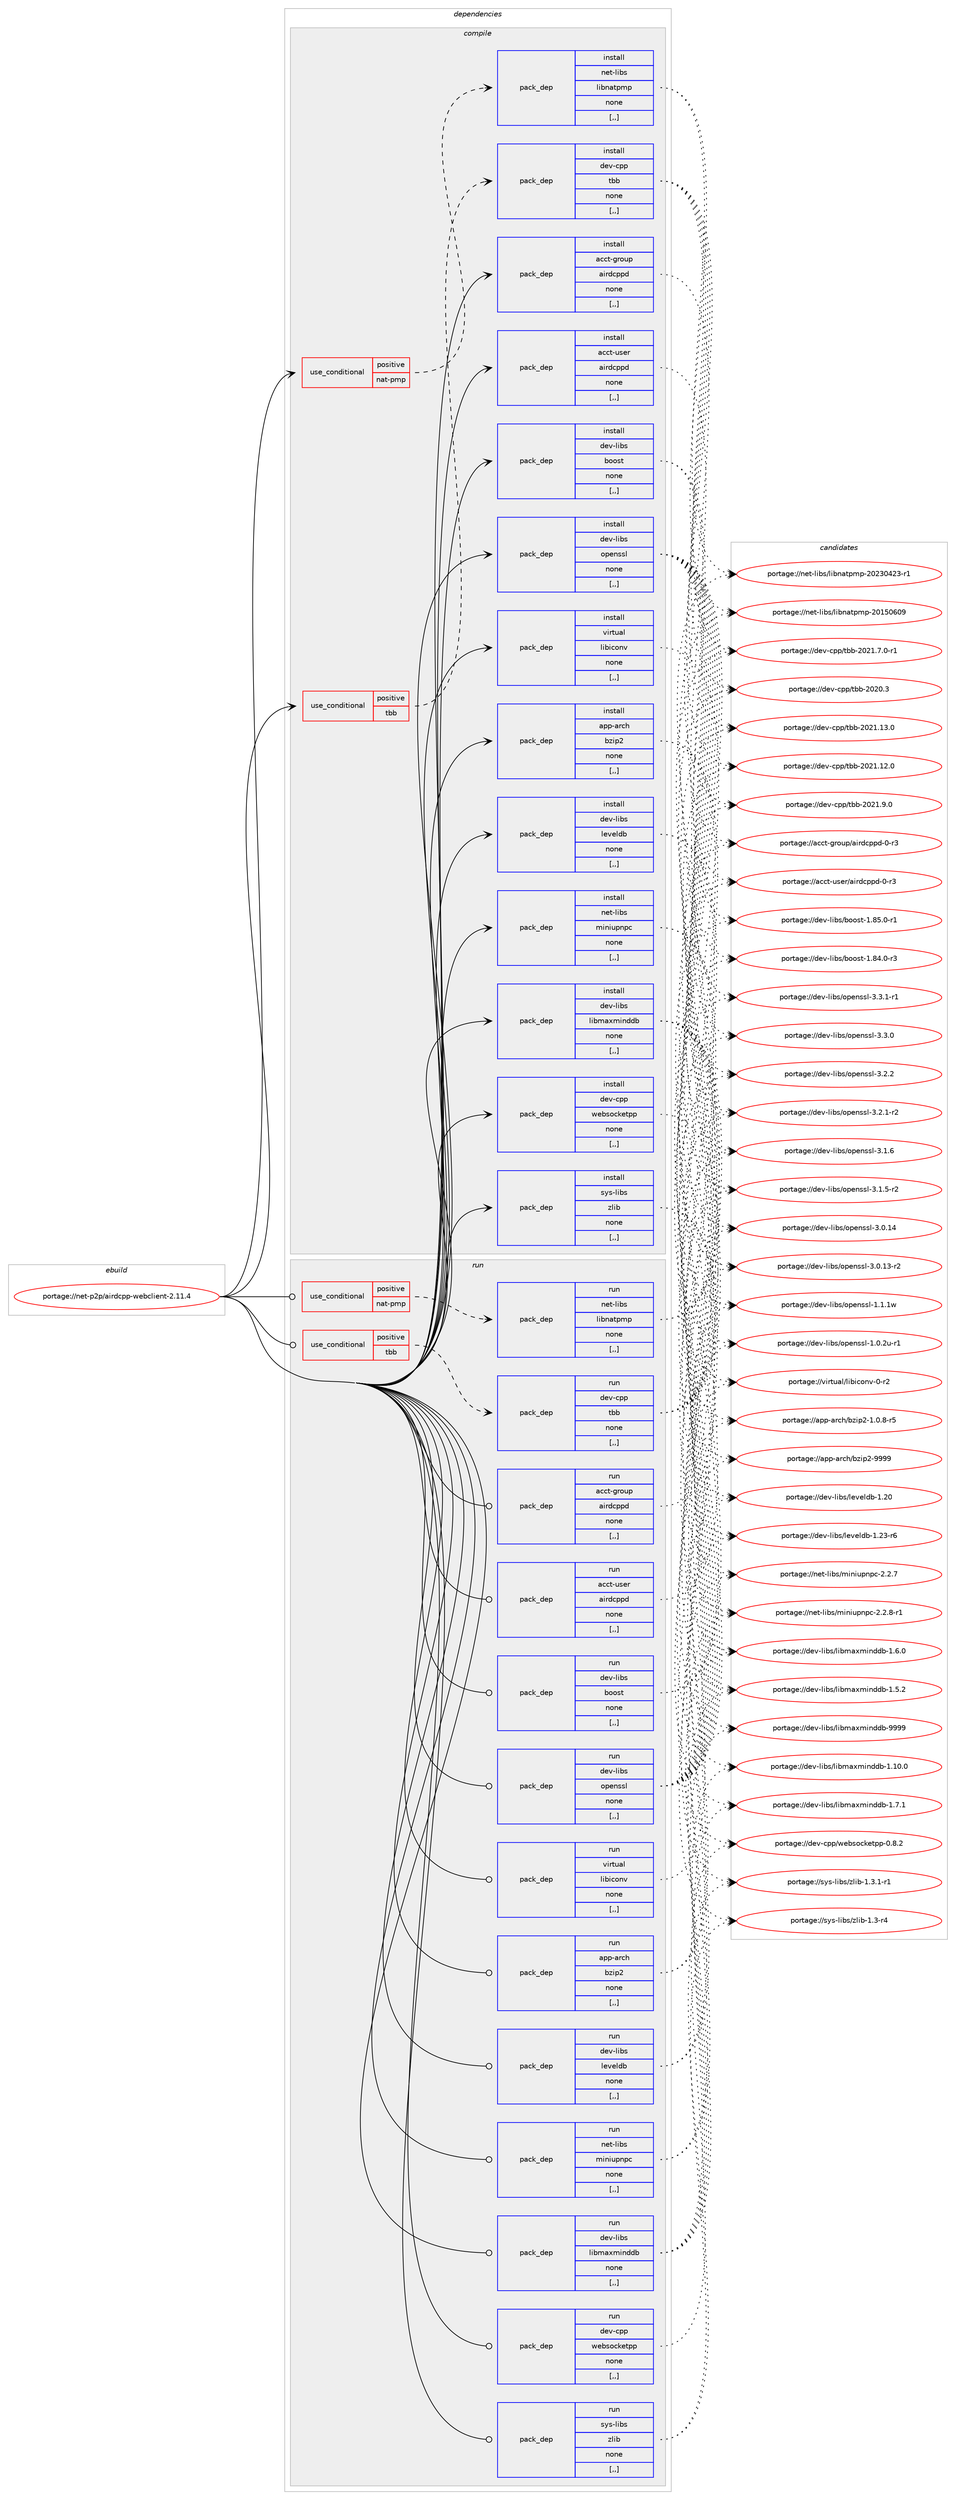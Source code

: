 digraph prolog {

# *************
# Graph options
# *************

newrank=true;
concentrate=true;
compound=true;
graph [rankdir=LR,fontname=Helvetica,fontsize=10,ranksep=1.5];#, ranksep=2.5, nodesep=0.2];
edge  [arrowhead=vee];
node  [fontname=Helvetica,fontsize=10];

# **********
# The ebuild
# **********

subgraph cluster_leftcol {
color=gray;
label=<<i>ebuild</i>>;
id [label="portage://net-p2p/airdcpp-webclient-2.11.4", color=red, width=4, href="../net-p2p/airdcpp-webclient-2.11.4.svg"];
}

# ****************
# The dependencies
# ****************

subgraph cluster_midcol {
color=gray;
label=<<i>dependencies</i>>;
subgraph cluster_compile {
fillcolor="#eeeeee";
style=filled;
label=<<i>compile</i>>;
subgraph cond100244 {
dependency380164 [label=<<TABLE BORDER="0" CELLBORDER="1" CELLSPACING="0" CELLPADDING="4"><TR><TD ROWSPAN="3" CELLPADDING="10">use_conditional</TD></TR><TR><TD>positive</TD></TR><TR><TD>nat-pmp</TD></TR></TABLE>>, shape=none, color=red];
subgraph pack277182 {
dependency380165 [label=<<TABLE BORDER="0" CELLBORDER="1" CELLSPACING="0" CELLPADDING="4" WIDTH="220"><TR><TD ROWSPAN="6" CELLPADDING="30">pack_dep</TD></TR><TR><TD WIDTH="110">install</TD></TR><TR><TD>net-libs</TD></TR><TR><TD>libnatpmp</TD></TR><TR><TD>none</TD></TR><TR><TD>[,,]</TD></TR></TABLE>>, shape=none, color=blue];
}
dependency380164:e -> dependency380165:w [weight=20,style="dashed",arrowhead="vee"];
}
id:e -> dependency380164:w [weight=20,style="solid",arrowhead="vee"];
subgraph cond100245 {
dependency380166 [label=<<TABLE BORDER="0" CELLBORDER="1" CELLSPACING="0" CELLPADDING="4"><TR><TD ROWSPAN="3" CELLPADDING="10">use_conditional</TD></TR><TR><TD>positive</TD></TR><TR><TD>tbb</TD></TR></TABLE>>, shape=none, color=red];
subgraph pack277183 {
dependency380167 [label=<<TABLE BORDER="0" CELLBORDER="1" CELLSPACING="0" CELLPADDING="4" WIDTH="220"><TR><TD ROWSPAN="6" CELLPADDING="30">pack_dep</TD></TR><TR><TD WIDTH="110">install</TD></TR><TR><TD>dev-cpp</TD></TR><TR><TD>tbb</TD></TR><TR><TD>none</TD></TR><TR><TD>[,,]</TD></TR></TABLE>>, shape=none, color=blue];
}
dependency380166:e -> dependency380167:w [weight=20,style="dashed",arrowhead="vee"];
}
id:e -> dependency380166:w [weight=20,style="solid",arrowhead="vee"];
subgraph pack277184 {
dependency380168 [label=<<TABLE BORDER="0" CELLBORDER="1" CELLSPACING="0" CELLPADDING="4" WIDTH="220"><TR><TD ROWSPAN="6" CELLPADDING="30">pack_dep</TD></TR><TR><TD WIDTH="110">install</TD></TR><TR><TD>acct-group</TD></TR><TR><TD>airdcppd</TD></TR><TR><TD>none</TD></TR><TR><TD>[,,]</TD></TR></TABLE>>, shape=none, color=blue];
}
id:e -> dependency380168:w [weight=20,style="solid",arrowhead="vee"];
subgraph pack277185 {
dependency380169 [label=<<TABLE BORDER="0" CELLBORDER="1" CELLSPACING="0" CELLPADDING="4" WIDTH="220"><TR><TD ROWSPAN="6" CELLPADDING="30">pack_dep</TD></TR><TR><TD WIDTH="110">install</TD></TR><TR><TD>acct-user</TD></TR><TR><TD>airdcppd</TD></TR><TR><TD>none</TD></TR><TR><TD>[,,]</TD></TR></TABLE>>, shape=none, color=blue];
}
id:e -> dependency380169:w [weight=20,style="solid",arrowhead="vee"];
subgraph pack277186 {
dependency380170 [label=<<TABLE BORDER="0" CELLBORDER="1" CELLSPACING="0" CELLPADDING="4" WIDTH="220"><TR><TD ROWSPAN="6" CELLPADDING="30">pack_dep</TD></TR><TR><TD WIDTH="110">install</TD></TR><TR><TD>app-arch</TD></TR><TR><TD>bzip2</TD></TR><TR><TD>none</TD></TR><TR><TD>[,,]</TD></TR></TABLE>>, shape=none, color=blue];
}
id:e -> dependency380170:w [weight=20,style="solid",arrowhead="vee"];
subgraph pack277187 {
dependency380171 [label=<<TABLE BORDER="0" CELLBORDER="1" CELLSPACING="0" CELLPADDING="4" WIDTH="220"><TR><TD ROWSPAN="6" CELLPADDING="30">pack_dep</TD></TR><TR><TD WIDTH="110">install</TD></TR><TR><TD>dev-cpp</TD></TR><TR><TD>websocketpp</TD></TR><TR><TD>none</TD></TR><TR><TD>[,,]</TD></TR></TABLE>>, shape=none, color=blue];
}
id:e -> dependency380171:w [weight=20,style="solid",arrowhead="vee"];
subgraph pack277188 {
dependency380172 [label=<<TABLE BORDER="0" CELLBORDER="1" CELLSPACING="0" CELLPADDING="4" WIDTH="220"><TR><TD ROWSPAN="6" CELLPADDING="30">pack_dep</TD></TR><TR><TD WIDTH="110">install</TD></TR><TR><TD>dev-libs</TD></TR><TR><TD>boost</TD></TR><TR><TD>none</TD></TR><TR><TD>[,,]</TD></TR></TABLE>>, shape=none, color=blue];
}
id:e -> dependency380172:w [weight=20,style="solid",arrowhead="vee"];
subgraph pack277189 {
dependency380173 [label=<<TABLE BORDER="0" CELLBORDER="1" CELLSPACING="0" CELLPADDING="4" WIDTH="220"><TR><TD ROWSPAN="6" CELLPADDING="30">pack_dep</TD></TR><TR><TD WIDTH="110">install</TD></TR><TR><TD>dev-libs</TD></TR><TR><TD>leveldb</TD></TR><TR><TD>none</TD></TR><TR><TD>[,,]</TD></TR></TABLE>>, shape=none, color=blue];
}
id:e -> dependency380173:w [weight=20,style="solid",arrowhead="vee"];
subgraph pack277190 {
dependency380174 [label=<<TABLE BORDER="0" CELLBORDER="1" CELLSPACING="0" CELLPADDING="4" WIDTH="220"><TR><TD ROWSPAN="6" CELLPADDING="30">pack_dep</TD></TR><TR><TD WIDTH="110">install</TD></TR><TR><TD>dev-libs</TD></TR><TR><TD>libmaxminddb</TD></TR><TR><TD>none</TD></TR><TR><TD>[,,]</TD></TR></TABLE>>, shape=none, color=blue];
}
id:e -> dependency380174:w [weight=20,style="solid",arrowhead="vee"];
subgraph pack277191 {
dependency380175 [label=<<TABLE BORDER="0" CELLBORDER="1" CELLSPACING="0" CELLPADDING="4" WIDTH="220"><TR><TD ROWSPAN="6" CELLPADDING="30">pack_dep</TD></TR><TR><TD WIDTH="110">install</TD></TR><TR><TD>dev-libs</TD></TR><TR><TD>openssl</TD></TR><TR><TD>none</TD></TR><TR><TD>[,,]</TD></TR></TABLE>>, shape=none, color=blue];
}
id:e -> dependency380175:w [weight=20,style="solid",arrowhead="vee"];
subgraph pack277192 {
dependency380176 [label=<<TABLE BORDER="0" CELLBORDER="1" CELLSPACING="0" CELLPADDING="4" WIDTH="220"><TR><TD ROWSPAN="6" CELLPADDING="30">pack_dep</TD></TR><TR><TD WIDTH="110">install</TD></TR><TR><TD>net-libs</TD></TR><TR><TD>miniupnpc</TD></TR><TR><TD>none</TD></TR><TR><TD>[,,]</TD></TR></TABLE>>, shape=none, color=blue];
}
id:e -> dependency380176:w [weight=20,style="solid",arrowhead="vee"];
subgraph pack277193 {
dependency380177 [label=<<TABLE BORDER="0" CELLBORDER="1" CELLSPACING="0" CELLPADDING="4" WIDTH="220"><TR><TD ROWSPAN="6" CELLPADDING="30">pack_dep</TD></TR><TR><TD WIDTH="110">install</TD></TR><TR><TD>sys-libs</TD></TR><TR><TD>zlib</TD></TR><TR><TD>none</TD></TR><TR><TD>[,,]</TD></TR></TABLE>>, shape=none, color=blue];
}
id:e -> dependency380177:w [weight=20,style="solid",arrowhead="vee"];
subgraph pack277194 {
dependency380178 [label=<<TABLE BORDER="0" CELLBORDER="1" CELLSPACING="0" CELLPADDING="4" WIDTH="220"><TR><TD ROWSPAN="6" CELLPADDING="30">pack_dep</TD></TR><TR><TD WIDTH="110">install</TD></TR><TR><TD>virtual</TD></TR><TR><TD>libiconv</TD></TR><TR><TD>none</TD></TR><TR><TD>[,,]</TD></TR></TABLE>>, shape=none, color=blue];
}
id:e -> dependency380178:w [weight=20,style="solid",arrowhead="vee"];
}
subgraph cluster_compileandrun {
fillcolor="#eeeeee";
style=filled;
label=<<i>compile and run</i>>;
}
subgraph cluster_run {
fillcolor="#eeeeee";
style=filled;
label=<<i>run</i>>;
subgraph cond100246 {
dependency380179 [label=<<TABLE BORDER="0" CELLBORDER="1" CELLSPACING="0" CELLPADDING="4"><TR><TD ROWSPAN="3" CELLPADDING="10">use_conditional</TD></TR><TR><TD>positive</TD></TR><TR><TD>nat-pmp</TD></TR></TABLE>>, shape=none, color=red];
subgraph pack277195 {
dependency380180 [label=<<TABLE BORDER="0" CELLBORDER="1" CELLSPACING="0" CELLPADDING="4" WIDTH="220"><TR><TD ROWSPAN="6" CELLPADDING="30">pack_dep</TD></TR><TR><TD WIDTH="110">run</TD></TR><TR><TD>net-libs</TD></TR><TR><TD>libnatpmp</TD></TR><TR><TD>none</TD></TR><TR><TD>[,,]</TD></TR></TABLE>>, shape=none, color=blue];
}
dependency380179:e -> dependency380180:w [weight=20,style="dashed",arrowhead="vee"];
}
id:e -> dependency380179:w [weight=20,style="solid",arrowhead="odot"];
subgraph cond100247 {
dependency380181 [label=<<TABLE BORDER="0" CELLBORDER="1" CELLSPACING="0" CELLPADDING="4"><TR><TD ROWSPAN="3" CELLPADDING="10">use_conditional</TD></TR><TR><TD>positive</TD></TR><TR><TD>tbb</TD></TR></TABLE>>, shape=none, color=red];
subgraph pack277196 {
dependency380182 [label=<<TABLE BORDER="0" CELLBORDER="1" CELLSPACING="0" CELLPADDING="4" WIDTH="220"><TR><TD ROWSPAN="6" CELLPADDING="30">pack_dep</TD></TR><TR><TD WIDTH="110">run</TD></TR><TR><TD>dev-cpp</TD></TR><TR><TD>tbb</TD></TR><TR><TD>none</TD></TR><TR><TD>[,,]</TD></TR></TABLE>>, shape=none, color=blue];
}
dependency380181:e -> dependency380182:w [weight=20,style="dashed",arrowhead="vee"];
}
id:e -> dependency380181:w [weight=20,style="solid",arrowhead="odot"];
subgraph pack277197 {
dependency380183 [label=<<TABLE BORDER="0" CELLBORDER="1" CELLSPACING="0" CELLPADDING="4" WIDTH="220"><TR><TD ROWSPAN="6" CELLPADDING="30">pack_dep</TD></TR><TR><TD WIDTH="110">run</TD></TR><TR><TD>acct-group</TD></TR><TR><TD>airdcppd</TD></TR><TR><TD>none</TD></TR><TR><TD>[,,]</TD></TR></TABLE>>, shape=none, color=blue];
}
id:e -> dependency380183:w [weight=20,style="solid",arrowhead="odot"];
subgraph pack277198 {
dependency380184 [label=<<TABLE BORDER="0" CELLBORDER="1" CELLSPACING="0" CELLPADDING="4" WIDTH="220"><TR><TD ROWSPAN="6" CELLPADDING="30">pack_dep</TD></TR><TR><TD WIDTH="110">run</TD></TR><TR><TD>acct-user</TD></TR><TR><TD>airdcppd</TD></TR><TR><TD>none</TD></TR><TR><TD>[,,]</TD></TR></TABLE>>, shape=none, color=blue];
}
id:e -> dependency380184:w [weight=20,style="solid",arrowhead="odot"];
subgraph pack277199 {
dependency380185 [label=<<TABLE BORDER="0" CELLBORDER="1" CELLSPACING="0" CELLPADDING="4" WIDTH="220"><TR><TD ROWSPAN="6" CELLPADDING="30">pack_dep</TD></TR><TR><TD WIDTH="110">run</TD></TR><TR><TD>app-arch</TD></TR><TR><TD>bzip2</TD></TR><TR><TD>none</TD></TR><TR><TD>[,,]</TD></TR></TABLE>>, shape=none, color=blue];
}
id:e -> dependency380185:w [weight=20,style="solid",arrowhead="odot"];
subgraph pack277200 {
dependency380186 [label=<<TABLE BORDER="0" CELLBORDER="1" CELLSPACING="0" CELLPADDING="4" WIDTH="220"><TR><TD ROWSPAN="6" CELLPADDING="30">pack_dep</TD></TR><TR><TD WIDTH="110">run</TD></TR><TR><TD>dev-cpp</TD></TR><TR><TD>websocketpp</TD></TR><TR><TD>none</TD></TR><TR><TD>[,,]</TD></TR></TABLE>>, shape=none, color=blue];
}
id:e -> dependency380186:w [weight=20,style="solid",arrowhead="odot"];
subgraph pack277201 {
dependency380187 [label=<<TABLE BORDER="0" CELLBORDER="1" CELLSPACING="0" CELLPADDING="4" WIDTH="220"><TR><TD ROWSPAN="6" CELLPADDING="30">pack_dep</TD></TR><TR><TD WIDTH="110">run</TD></TR><TR><TD>dev-libs</TD></TR><TR><TD>boost</TD></TR><TR><TD>none</TD></TR><TR><TD>[,,]</TD></TR></TABLE>>, shape=none, color=blue];
}
id:e -> dependency380187:w [weight=20,style="solid",arrowhead="odot"];
subgraph pack277202 {
dependency380188 [label=<<TABLE BORDER="0" CELLBORDER="1" CELLSPACING="0" CELLPADDING="4" WIDTH="220"><TR><TD ROWSPAN="6" CELLPADDING="30">pack_dep</TD></TR><TR><TD WIDTH="110">run</TD></TR><TR><TD>dev-libs</TD></TR><TR><TD>leveldb</TD></TR><TR><TD>none</TD></TR><TR><TD>[,,]</TD></TR></TABLE>>, shape=none, color=blue];
}
id:e -> dependency380188:w [weight=20,style="solid",arrowhead="odot"];
subgraph pack277203 {
dependency380189 [label=<<TABLE BORDER="0" CELLBORDER="1" CELLSPACING="0" CELLPADDING="4" WIDTH="220"><TR><TD ROWSPAN="6" CELLPADDING="30">pack_dep</TD></TR><TR><TD WIDTH="110">run</TD></TR><TR><TD>dev-libs</TD></TR><TR><TD>libmaxminddb</TD></TR><TR><TD>none</TD></TR><TR><TD>[,,]</TD></TR></TABLE>>, shape=none, color=blue];
}
id:e -> dependency380189:w [weight=20,style="solid",arrowhead="odot"];
subgraph pack277204 {
dependency380190 [label=<<TABLE BORDER="0" CELLBORDER="1" CELLSPACING="0" CELLPADDING="4" WIDTH="220"><TR><TD ROWSPAN="6" CELLPADDING="30">pack_dep</TD></TR><TR><TD WIDTH="110">run</TD></TR><TR><TD>dev-libs</TD></TR><TR><TD>openssl</TD></TR><TR><TD>none</TD></TR><TR><TD>[,,]</TD></TR></TABLE>>, shape=none, color=blue];
}
id:e -> dependency380190:w [weight=20,style="solid",arrowhead="odot"];
subgraph pack277205 {
dependency380191 [label=<<TABLE BORDER="0" CELLBORDER="1" CELLSPACING="0" CELLPADDING="4" WIDTH="220"><TR><TD ROWSPAN="6" CELLPADDING="30">pack_dep</TD></TR><TR><TD WIDTH="110">run</TD></TR><TR><TD>net-libs</TD></TR><TR><TD>miniupnpc</TD></TR><TR><TD>none</TD></TR><TR><TD>[,,]</TD></TR></TABLE>>, shape=none, color=blue];
}
id:e -> dependency380191:w [weight=20,style="solid",arrowhead="odot"];
subgraph pack277206 {
dependency380192 [label=<<TABLE BORDER="0" CELLBORDER="1" CELLSPACING="0" CELLPADDING="4" WIDTH="220"><TR><TD ROWSPAN="6" CELLPADDING="30">pack_dep</TD></TR><TR><TD WIDTH="110">run</TD></TR><TR><TD>sys-libs</TD></TR><TR><TD>zlib</TD></TR><TR><TD>none</TD></TR><TR><TD>[,,]</TD></TR></TABLE>>, shape=none, color=blue];
}
id:e -> dependency380192:w [weight=20,style="solid",arrowhead="odot"];
subgraph pack277207 {
dependency380193 [label=<<TABLE BORDER="0" CELLBORDER="1" CELLSPACING="0" CELLPADDING="4" WIDTH="220"><TR><TD ROWSPAN="6" CELLPADDING="30">pack_dep</TD></TR><TR><TD WIDTH="110">run</TD></TR><TR><TD>virtual</TD></TR><TR><TD>libiconv</TD></TR><TR><TD>none</TD></TR><TR><TD>[,,]</TD></TR></TABLE>>, shape=none, color=blue];
}
id:e -> dependency380193:w [weight=20,style="solid",arrowhead="odot"];
}
}

# **************
# The candidates
# **************

subgraph cluster_choices {
rank=same;
color=gray;
label=<<i>candidates</i>>;

subgraph choice277182 {
color=black;
nodesep=1;
choice11010111645108105981154710810598110971161121091124550485051485250514511449 [label="portage://net-libs/libnatpmp-20230423-r1", color=red, width=4,href="../net-libs/libnatpmp-20230423-r1.svg"];
choice1101011164510810598115471081059811097116112109112455048495348544857 [label="portage://net-libs/libnatpmp-20150609", color=red, width=4,href="../net-libs/libnatpmp-20150609.svg"];
dependency380165:e -> choice11010111645108105981154710810598110971161121091124550485051485250514511449:w [style=dotted,weight="100"];
dependency380165:e -> choice1101011164510810598115471081059811097116112109112455048495348544857:w [style=dotted,weight="100"];
}
subgraph choice277183 {
color=black;
nodesep=1;
choice100101118459911211247116989845504850494649514648 [label="portage://dev-cpp/tbb-2021.13.0", color=red, width=4,href="../dev-cpp/tbb-2021.13.0.svg"];
choice100101118459911211247116989845504850494649504648 [label="portage://dev-cpp/tbb-2021.12.0", color=red, width=4,href="../dev-cpp/tbb-2021.12.0.svg"];
choice1001011184599112112471169898455048504946574648 [label="portage://dev-cpp/tbb-2021.9.0", color=red, width=4,href="../dev-cpp/tbb-2021.9.0.svg"];
choice10010111845991121124711698984550485049465546484511449 [label="portage://dev-cpp/tbb-2021.7.0-r1", color=red, width=4,href="../dev-cpp/tbb-2021.7.0-r1.svg"];
choice100101118459911211247116989845504850484651 [label="portage://dev-cpp/tbb-2020.3", color=red, width=4,href="../dev-cpp/tbb-2020.3.svg"];
dependency380167:e -> choice100101118459911211247116989845504850494649514648:w [style=dotted,weight="100"];
dependency380167:e -> choice100101118459911211247116989845504850494649504648:w [style=dotted,weight="100"];
dependency380167:e -> choice1001011184599112112471169898455048504946574648:w [style=dotted,weight="100"];
dependency380167:e -> choice10010111845991121124711698984550485049465546484511449:w [style=dotted,weight="100"];
dependency380167:e -> choice100101118459911211247116989845504850484651:w [style=dotted,weight="100"];
}
subgraph choice277184 {
color=black;
nodesep=1;
choice9799991164510311411111711247971051141009911211210045484511451 [label="portage://acct-group/airdcppd-0-r3", color=red, width=4,href="../acct-group/airdcppd-0-r3.svg"];
dependency380168:e -> choice9799991164510311411111711247971051141009911211210045484511451:w [style=dotted,weight="100"];
}
subgraph choice277185 {
color=black;
nodesep=1;
choice9799991164511711510111447971051141009911211210045484511451 [label="portage://acct-user/airdcppd-0-r3", color=red, width=4,href="../acct-user/airdcppd-0-r3.svg"];
dependency380169:e -> choice9799991164511711510111447971051141009911211210045484511451:w [style=dotted,weight="100"];
}
subgraph choice277186 {
color=black;
nodesep=1;
choice971121124597114991044798122105112504557575757 [label="portage://app-arch/bzip2-9999", color=red, width=4,href="../app-arch/bzip2-9999.svg"];
choice971121124597114991044798122105112504549464846564511453 [label="portage://app-arch/bzip2-1.0.8-r5", color=red, width=4,href="../app-arch/bzip2-1.0.8-r5.svg"];
dependency380170:e -> choice971121124597114991044798122105112504557575757:w [style=dotted,weight="100"];
dependency380170:e -> choice971121124597114991044798122105112504549464846564511453:w [style=dotted,weight="100"];
}
subgraph choice277187 {
color=black;
nodesep=1;
choice1001011184599112112471191019811511199107101116112112454846564650 [label="portage://dev-cpp/websocketpp-0.8.2", color=red, width=4,href="../dev-cpp/websocketpp-0.8.2.svg"];
dependency380171:e -> choice1001011184599112112471191019811511199107101116112112454846564650:w [style=dotted,weight="100"];
}
subgraph choice277188 {
color=black;
nodesep=1;
choice10010111845108105981154798111111115116454946565346484511449 [label="portage://dev-libs/boost-1.85.0-r1", color=red, width=4,href="../dev-libs/boost-1.85.0-r1.svg"];
choice10010111845108105981154798111111115116454946565246484511451 [label="portage://dev-libs/boost-1.84.0-r3", color=red, width=4,href="../dev-libs/boost-1.84.0-r3.svg"];
dependency380172:e -> choice10010111845108105981154798111111115116454946565346484511449:w [style=dotted,weight="100"];
dependency380172:e -> choice10010111845108105981154798111111115116454946565246484511451:w [style=dotted,weight="100"];
}
subgraph choice277189 {
color=black;
nodesep=1;
choice1001011184510810598115471081011181011081009845494650514511454 [label="portage://dev-libs/leveldb-1.23-r6", color=red, width=4,href="../dev-libs/leveldb-1.23-r6.svg"];
choice100101118451081059811547108101118101108100984549465048 [label="portage://dev-libs/leveldb-1.20", color=red, width=4,href="../dev-libs/leveldb-1.20.svg"];
dependency380173:e -> choice1001011184510810598115471081011181011081009845494650514511454:w [style=dotted,weight="100"];
dependency380173:e -> choice100101118451081059811547108101118101108100984549465048:w [style=dotted,weight="100"];
}
subgraph choice277190 {
color=black;
nodesep=1;
choice1001011184510810598115471081059810997120109105110100100984557575757 [label="portage://dev-libs/libmaxminddb-9999", color=red, width=4,href="../dev-libs/libmaxminddb-9999.svg"];
choice10010111845108105981154710810598109971201091051101001009845494649484648 [label="portage://dev-libs/libmaxminddb-1.10.0", color=red, width=4,href="../dev-libs/libmaxminddb-1.10.0.svg"];
choice100101118451081059811547108105981099712010910511010010098454946554649 [label="portage://dev-libs/libmaxminddb-1.7.1", color=red, width=4,href="../dev-libs/libmaxminddb-1.7.1.svg"];
choice100101118451081059811547108105981099712010910511010010098454946544648 [label="portage://dev-libs/libmaxminddb-1.6.0", color=red, width=4,href="../dev-libs/libmaxminddb-1.6.0.svg"];
choice100101118451081059811547108105981099712010910511010010098454946534650 [label="portage://dev-libs/libmaxminddb-1.5.2", color=red, width=4,href="../dev-libs/libmaxminddb-1.5.2.svg"];
dependency380174:e -> choice1001011184510810598115471081059810997120109105110100100984557575757:w [style=dotted,weight="100"];
dependency380174:e -> choice10010111845108105981154710810598109971201091051101001009845494649484648:w [style=dotted,weight="100"];
dependency380174:e -> choice100101118451081059811547108105981099712010910511010010098454946554649:w [style=dotted,weight="100"];
dependency380174:e -> choice100101118451081059811547108105981099712010910511010010098454946544648:w [style=dotted,weight="100"];
dependency380174:e -> choice100101118451081059811547108105981099712010910511010010098454946534650:w [style=dotted,weight="100"];
}
subgraph choice277191 {
color=black;
nodesep=1;
choice1001011184510810598115471111121011101151151084551465146494511449 [label="portage://dev-libs/openssl-3.3.1-r1", color=red, width=4,href="../dev-libs/openssl-3.3.1-r1.svg"];
choice100101118451081059811547111112101110115115108455146514648 [label="portage://dev-libs/openssl-3.3.0", color=red, width=4,href="../dev-libs/openssl-3.3.0.svg"];
choice100101118451081059811547111112101110115115108455146504650 [label="portage://dev-libs/openssl-3.2.2", color=red, width=4,href="../dev-libs/openssl-3.2.2.svg"];
choice1001011184510810598115471111121011101151151084551465046494511450 [label="portage://dev-libs/openssl-3.2.1-r2", color=red, width=4,href="../dev-libs/openssl-3.2.1-r2.svg"];
choice100101118451081059811547111112101110115115108455146494654 [label="portage://dev-libs/openssl-3.1.6", color=red, width=4,href="../dev-libs/openssl-3.1.6.svg"];
choice1001011184510810598115471111121011101151151084551464946534511450 [label="portage://dev-libs/openssl-3.1.5-r2", color=red, width=4,href="../dev-libs/openssl-3.1.5-r2.svg"];
choice10010111845108105981154711111210111011511510845514648464952 [label="portage://dev-libs/openssl-3.0.14", color=red, width=4,href="../dev-libs/openssl-3.0.14.svg"];
choice100101118451081059811547111112101110115115108455146484649514511450 [label="portage://dev-libs/openssl-3.0.13-r2", color=red, width=4,href="../dev-libs/openssl-3.0.13-r2.svg"];
choice100101118451081059811547111112101110115115108454946494649119 [label="portage://dev-libs/openssl-1.1.1w", color=red, width=4,href="../dev-libs/openssl-1.1.1w.svg"];
choice1001011184510810598115471111121011101151151084549464846501174511449 [label="portage://dev-libs/openssl-1.0.2u-r1", color=red, width=4,href="../dev-libs/openssl-1.0.2u-r1.svg"];
dependency380175:e -> choice1001011184510810598115471111121011101151151084551465146494511449:w [style=dotted,weight="100"];
dependency380175:e -> choice100101118451081059811547111112101110115115108455146514648:w [style=dotted,weight="100"];
dependency380175:e -> choice100101118451081059811547111112101110115115108455146504650:w [style=dotted,weight="100"];
dependency380175:e -> choice1001011184510810598115471111121011101151151084551465046494511450:w [style=dotted,weight="100"];
dependency380175:e -> choice100101118451081059811547111112101110115115108455146494654:w [style=dotted,weight="100"];
dependency380175:e -> choice1001011184510810598115471111121011101151151084551464946534511450:w [style=dotted,weight="100"];
dependency380175:e -> choice10010111845108105981154711111210111011511510845514648464952:w [style=dotted,weight="100"];
dependency380175:e -> choice100101118451081059811547111112101110115115108455146484649514511450:w [style=dotted,weight="100"];
dependency380175:e -> choice100101118451081059811547111112101110115115108454946494649119:w [style=dotted,weight="100"];
dependency380175:e -> choice1001011184510810598115471111121011101151151084549464846501174511449:w [style=dotted,weight="100"];
}
subgraph choice277192 {
color=black;
nodesep=1;
choice110101116451081059811547109105110105117112110112994550465046564511449 [label="portage://net-libs/miniupnpc-2.2.8-r1", color=red, width=4,href="../net-libs/miniupnpc-2.2.8-r1.svg"];
choice11010111645108105981154710910511010511711211011299455046504655 [label="portage://net-libs/miniupnpc-2.2.7", color=red, width=4,href="../net-libs/miniupnpc-2.2.7.svg"];
dependency380176:e -> choice110101116451081059811547109105110105117112110112994550465046564511449:w [style=dotted,weight="100"];
dependency380176:e -> choice11010111645108105981154710910511010511711211011299455046504655:w [style=dotted,weight="100"];
}
subgraph choice277193 {
color=black;
nodesep=1;
choice115121115451081059811547122108105984549465146494511449 [label="portage://sys-libs/zlib-1.3.1-r1", color=red, width=4,href="../sys-libs/zlib-1.3.1-r1.svg"];
choice11512111545108105981154712210810598454946514511452 [label="portage://sys-libs/zlib-1.3-r4", color=red, width=4,href="../sys-libs/zlib-1.3-r4.svg"];
dependency380177:e -> choice115121115451081059811547122108105984549465146494511449:w [style=dotted,weight="100"];
dependency380177:e -> choice11512111545108105981154712210810598454946514511452:w [style=dotted,weight="100"];
}
subgraph choice277194 {
color=black;
nodesep=1;
choice1181051141161179710847108105981059911111011845484511450 [label="portage://virtual/libiconv-0-r2", color=red, width=4,href="../virtual/libiconv-0-r2.svg"];
dependency380178:e -> choice1181051141161179710847108105981059911111011845484511450:w [style=dotted,weight="100"];
}
subgraph choice277195 {
color=black;
nodesep=1;
choice11010111645108105981154710810598110971161121091124550485051485250514511449 [label="portage://net-libs/libnatpmp-20230423-r1", color=red, width=4,href="../net-libs/libnatpmp-20230423-r1.svg"];
choice1101011164510810598115471081059811097116112109112455048495348544857 [label="portage://net-libs/libnatpmp-20150609", color=red, width=4,href="../net-libs/libnatpmp-20150609.svg"];
dependency380180:e -> choice11010111645108105981154710810598110971161121091124550485051485250514511449:w [style=dotted,weight="100"];
dependency380180:e -> choice1101011164510810598115471081059811097116112109112455048495348544857:w [style=dotted,weight="100"];
}
subgraph choice277196 {
color=black;
nodesep=1;
choice100101118459911211247116989845504850494649514648 [label="portage://dev-cpp/tbb-2021.13.0", color=red, width=4,href="../dev-cpp/tbb-2021.13.0.svg"];
choice100101118459911211247116989845504850494649504648 [label="portage://dev-cpp/tbb-2021.12.0", color=red, width=4,href="../dev-cpp/tbb-2021.12.0.svg"];
choice1001011184599112112471169898455048504946574648 [label="portage://dev-cpp/tbb-2021.9.0", color=red, width=4,href="../dev-cpp/tbb-2021.9.0.svg"];
choice10010111845991121124711698984550485049465546484511449 [label="portage://dev-cpp/tbb-2021.7.0-r1", color=red, width=4,href="../dev-cpp/tbb-2021.7.0-r1.svg"];
choice100101118459911211247116989845504850484651 [label="portage://dev-cpp/tbb-2020.3", color=red, width=4,href="../dev-cpp/tbb-2020.3.svg"];
dependency380182:e -> choice100101118459911211247116989845504850494649514648:w [style=dotted,weight="100"];
dependency380182:e -> choice100101118459911211247116989845504850494649504648:w [style=dotted,weight="100"];
dependency380182:e -> choice1001011184599112112471169898455048504946574648:w [style=dotted,weight="100"];
dependency380182:e -> choice10010111845991121124711698984550485049465546484511449:w [style=dotted,weight="100"];
dependency380182:e -> choice100101118459911211247116989845504850484651:w [style=dotted,weight="100"];
}
subgraph choice277197 {
color=black;
nodesep=1;
choice9799991164510311411111711247971051141009911211210045484511451 [label="portage://acct-group/airdcppd-0-r3", color=red, width=4,href="../acct-group/airdcppd-0-r3.svg"];
dependency380183:e -> choice9799991164510311411111711247971051141009911211210045484511451:w [style=dotted,weight="100"];
}
subgraph choice277198 {
color=black;
nodesep=1;
choice9799991164511711510111447971051141009911211210045484511451 [label="portage://acct-user/airdcppd-0-r3", color=red, width=4,href="../acct-user/airdcppd-0-r3.svg"];
dependency380184:e -> choice9799991164511711510111447971051141009911211210045484511451:w [style=dotted,weight="100"];
}
subgraph choice277199 {
color=black;
nodesep=1;
choice971121124597114991044798122105112504557575757 [label="portage://app-arch/bzip2-9999", color=red, width=4,href="../app-arch/bzip2-9999.svg"];
choice971121124597114991044798122105112504549464846564511453 [label="portage://app-arch/bzip2-1.0.8-r5", color=red, width=4,href="../app-arch/bzip2-1.0.8-r5.svg"];
dependency380185:e -> choice971121124597114991044798122105112504557575757:w [style=dotted,weight="100"];
dependency380185:e -> choice971121124597114991044798122105112504549464846564511453:w [style=dotted,weight="100"];
}
subgraph choice277200 {
color=black;
nodesep=1;
choice1001011184599112112471191019811511199107101116112112454846564650 [label="portage://dev-cpp/websocketpp-0.8.2", color=red, width=4,href="../dev-cpp/websocketpp-0.8.2.svg"];
dependency380186:e -> choice1001011184599112112471191019811511199107101116112112454846564650:w [style=dotted,weight="100"];
}
subgraph choice277201 {
color=black;
nodesep=1;
choice10010111845108105981154798111111115116454946565346484511449 [label="portage://dev-libs/boost-1.85.0-r1", color=red, width=4,href="../dev-libs/boost-1.85.0-r1.svg"];
choice10010111845108105981154798111111115116454946565246484511451 [label="portage://dev-libs/boost-1.84.0-r3", color=red, width=4,href="../dev-libs/boost-1.84.0-r3.svg"];
dependency380187:e -> choice10010111845108105981154798111111115116454946565346484511449:w [style=dotted,weight="100"];
dependency380187:e -> choice10010111845108105981154798111111115116454946565246484511451:w [style=dotted,weight="100"];
}
subgraph choice277202 {
color=black;
nodesep=1;
choice1001011184510810598115471081011181011081009845494650514511454 [label="portage://dev-libs/leveldb-1.23-r6", color=red, width=4,href="../dev-libs/leveldb-1.23-r6.svg"];
choice100101118451081059811547108101118101108100984549465048 [label="portage://dev-libs/leveldb-1.20", color=red, width=4,href="../dev-libs/leveldb-1.20.svg"];
dependency380188:e -> choice1001011184510810598115471081011181011081009845494650514511454:w [style=dotted,weight="100"];
dependency380188:e -> choice100101118451081059811547108101118101108100984549465048:w [style=dotted,weight="100"];
}
subgraph choice277203 {
color=black;
nodesep=1;
choice1001011184510810598115471081059810997120109105110100100984557575757 [label="portage://dev-libs/libmaxminddb-9999", color=red, width=4,href="../dev-libs/libmaxminddb-9999.svg"];
choice10010111845108105981154710810598109971201091051101001009845494649484648 [label="portage://dev-libs/libmaxminddb-1.10.0", color=red, width=4,href="../dev-libs/libmaxminddb-1.10.0.svg"];
choice100101118451081059811547108105981099712010910511010010098454946554649 [label="portage://dev-libs/libmaxminddb-1.7.1", color=red, width=4,href="../dev-libs/libmaxminddb-1.7.1.svg"];
choice100101118451081059811547108105981099712010910511010010098454946544648 [label="portage://dev-libs/libmaxminddb-1.6.0", color=red, width=4,href="../dev-libs/libmaxminddb-1.6.0.svg"];
choice100101118451081059811547108105981099712010910511010010098454946534650 [label="portage://dev-libs/libmaxminddb-1.5.2", color=red, width=4,href="../dev-libs/libmaxminddb-1.5.2.svg"];
dependency380189:e -> choice1001011184510810598115471081059810997120109105110100100984557575757:w [style=dotted,weight="100"];
dependency380189:e -> choice10010111845108105981154710810598109971201091051101001009845494649484648:w [style=dotted,weight="100"];
dependency380189:e -> choice100101118451081059811547108105981099712010910511010010098454946554649:w [style=dotted,weight="100"];
dependency380189:e -> choice100101118451081059811547108105981099712010910511010010098454946544648:w [style=dotted,weight="100"];
dependency380189:e -> choice100101118451081059811547108105981099712010910511010010098454946534650:w [style=dotted,weight="100"];
}
subgraph choice277204 {
color=black;
nodesep=1;
choice1001011184510810598115471111121011101151151084551465146494511449 [label="portage://dev-libs/openssl-3.3.1-r1", color=red, width=4,href="../dev-libs/openssl-3.3.1-r1.svg"];
choice100101118451081059811547111112101110115115108455146514648 [label="portage://dev-libs/openssl-3.3.0", color=red, width=4,href="../dev-libs/openssl-3.3.0.svg"];
choice100101118451081059811547111112101110115115108455146504650 [label="portage://dev-libs/openssl-3.2.2", color=red, width=4,href="../dev-libs/openssl-3.2.2.svg"];
choice1001011184510810598115471111121011101151151084551465046494511450 [label="portage://dev-libs/openssl-3.2.1-r2", color=red, width=4,href="../dev-libs/openssl-3.2.1-r2.svg"];
choice100101118451081059811547111112101110115115108455146494654 [label="portage://dev-libs/openssl-3.1.6", color=red, width=4,href="../dev-libs/openssl-3.1.6.svg"];
choice1001011184510810598115471111121011101151151084551464946534511450 [label="portage://dev-libs/openssl-3.1.5-r2", color=red, width=4,href="../dev-libs/openssl-3.1.5-r2.svg"];
choice10010111845108105981154711111210111011511510845514648464952 [label="portage://dev-libs/openssl-3.0.14", color=red, width=4,href="../dev-libs/openssl-3.0.14.svg"];
choice100101118451081059811547111112101110115115108455146484649514511450 [label="portage://dev-libs/openssl-3.0.13-r2", color=red, width=4,href="../dev-libs/openssl-3.0.13-r2.svg"];
choice100101118451081059811547111112101110115115108454946494649119 [label="portage://dev-libs/openssl-1.1.1w", color=red, width=4,href="../dev-libs/openssl-1.1.1w.svg"];
choice1001011184510810598115471111121011101151151084549464846501174511449 [label="portage://dev-libs/openssl-1.0.2u-r1", color=red, width=4,href="../dev-libs/openssl-1.0.2u-r1.svg"];
dependency380190:e -> choice1001011184510810598115471111121011101151151084551465146494511449:w [style=dotted,weight="100"];
dependency380190:e -> choice100101118451081059811547111112101110115115108455146514648:w [style=dotted,weight="100"];
dependency380190:e -> choice100101118451081059811547111112101110115115108455146504650:w [style=dotted,weight="100"];
dependency380190:e -> choice1001011184510810598115471111121011101151151084551465046494511450:w [style=dotted,weight="100"];
dependency380190:e -> choice100101118451081059811547111112101110115115108455146494654:w [style=dotted,weight="100"];
dependency380190:e -> choice1001011184510810598115471111121011101151151084551464946534511450:w [style=dotted,weight="100"];
dependency380190:e -> choice10010111845108105981154711111210111011511510845514648464952:w [style=dotted,weight="100"];
dependency380190:e -> choice100101118451081059811547111112101110115115108455146484649514511450:w [style=dotted,weight="100"];
dependency380190:e -> choice100101118451081059811547111112101110115115108454946494649119:w [style=dotted,weight="100"];
dependency380190:e -> choice1001011184510810598115471111121011101151151084549464846501174511449:w [style=dotted,weight="100"];
}
subgraph choice277205 {
color=black;
nodesep=1;
choice110101116451081059811547109105110105117112110112994550465046564511449 [label="portage://net-libs/miniupnpc-2.2.8-r1", color=red, width=4,href="../net-libs/miniupnpc-2.2.8-r1.svg"];
choice11010111645108105981154710910511010511711211011299455046504655 [label="portage://net-libs/miniupnpc-2.2.7", color=red, width=4,href="../net-libs/miniupnpc-2.2.7.svg"];
dependency380191:e -> choice110101116451081059811547109105110105117112110112994550465046564511449:w [style=dotted,weight="100"];
dependency380191:e -> choice11010111645108105981154710910511010511711211011299455046504655:w [style=dotted,weight="100"];
}
subgraph choice277206 {
color=black;
nodesep=1;
choice115121115451081059811547122108105984549465146494511449 [label="portage://sys-libs/zlib-1.3.1-r1", color=red, width=4,href="../sys-libs/zlib-1.3.1-r1.svg"];
choice11512111545108105981154712210810598454946514511452 [label="portage://sys-libs/zlib-1.3-r4", color=red, width=4,href="../sys-libs/zlib-1.3-r4.svg"];
dependency380192:e -> choice115121115451081059811547122108105984549465146494511449:w [style=dotted,weight="100"];
dependency380192:e -> choice11512111545108105981154712210810598454946514511452:w [style=dotted,weight="100"];
}
subgraph choice277207 {
color=black;
nodesep=1;
choice1181051141161179710847108105981059911111011845484511450 [label="portage://virtual/libiconv-0-r2", color=red, width=4,href="../virtual/libiconv-0-r2.svg"];
dependency380193:e -> choice1181051141161179710847108105981059911111011845484511450:w [style=dotted,weight="100"];
}
}

}
